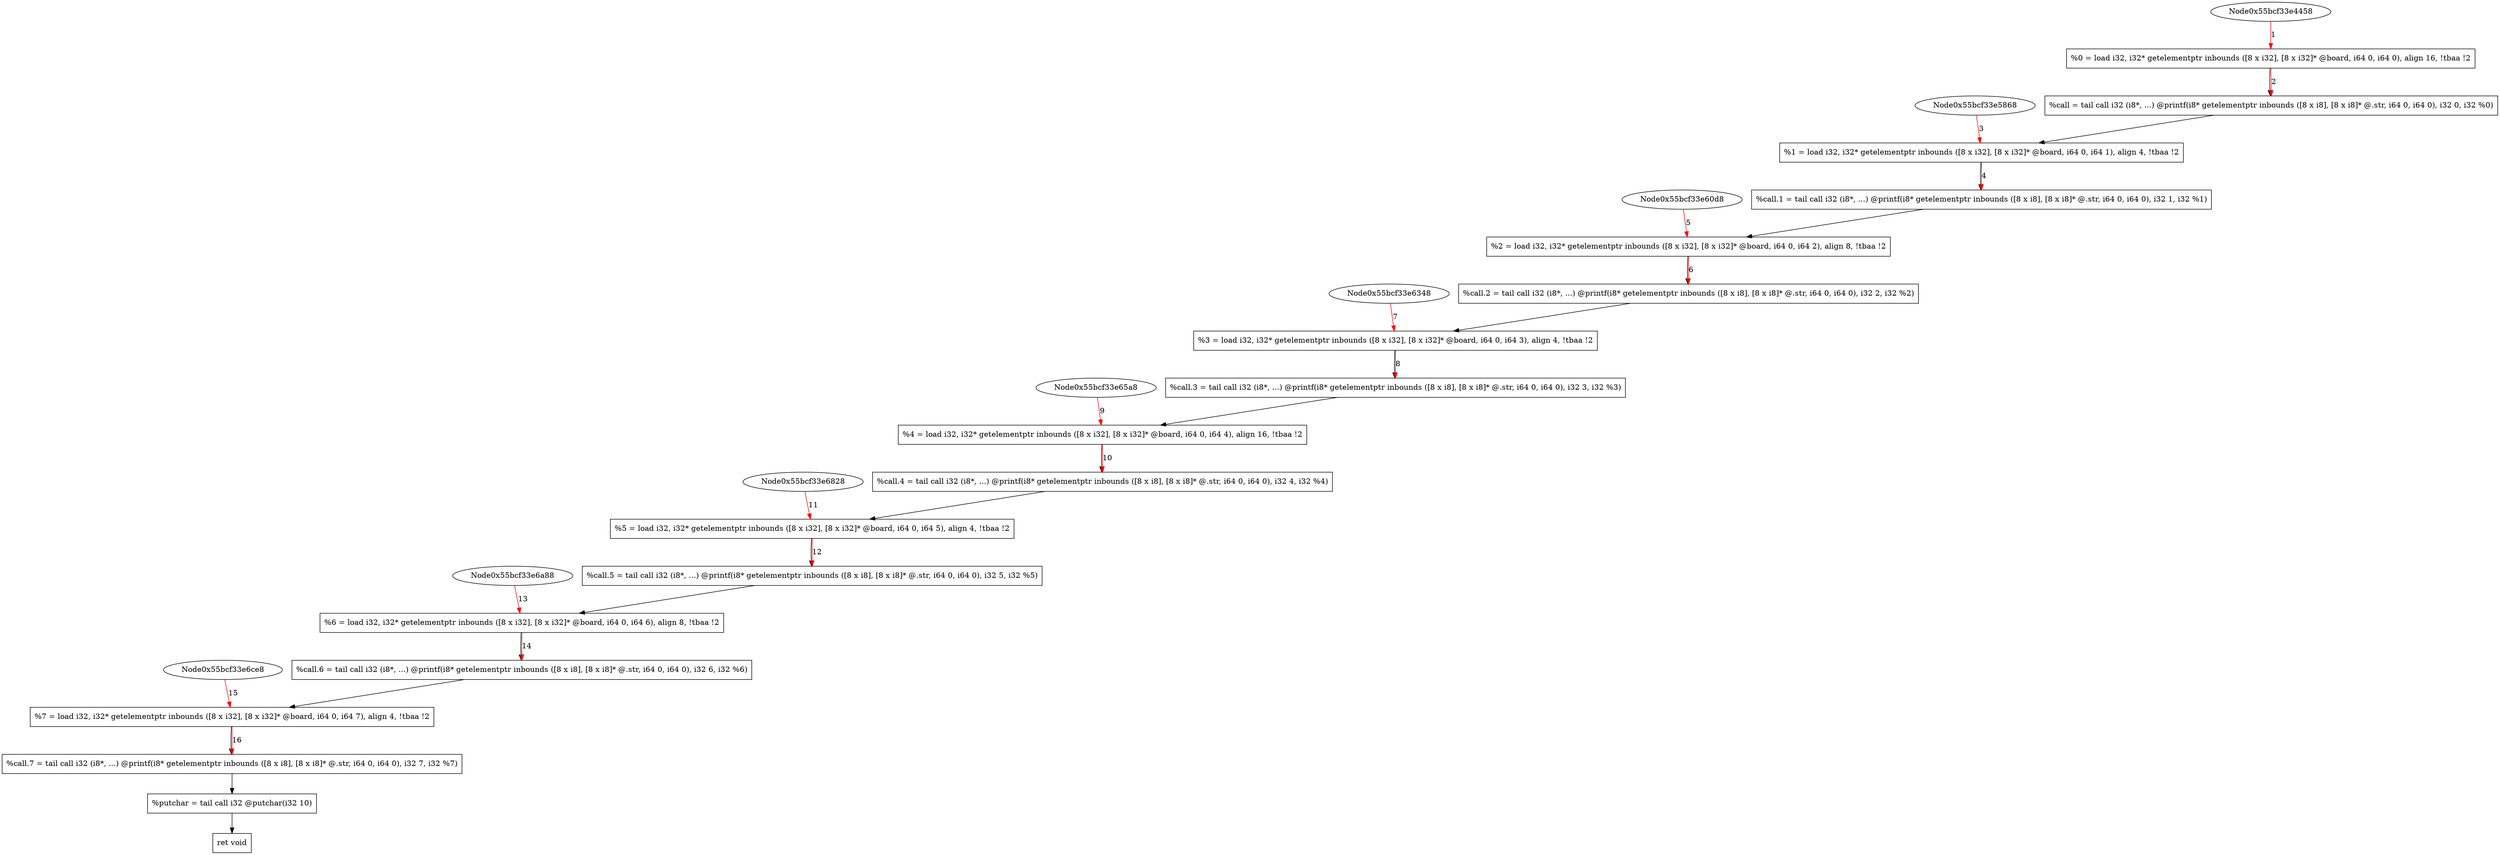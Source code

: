 digraph "CDFG for'show_result' function" {
	Node0x55bcf33e3d68[shape=record, label="  %0 = load i32, i32* getelementptr inbounds ([8 x i32], [8 x i32]* @board, i64 0, i64 0), align 16, !tbaa !2"]
	Node0x55bcf33e5710[shape=record, label="  %call = tail call i32 (i8*, ...) @printf(i8* getelementptr inbounds ([8 x i8], [8 x i8]* @.str, i64 0, i64 0), i32 0, i32 %0)"]
	Node0x55bcf33e58b8[shape=record, label="  %1 = load i32, i32* getelementptr inbounds ([8 x i32], [8 x i32]* @board, i64 0, i64 1), align 4, !tbaa !2"]
	Node0x55bcf33e5fa0[shape=record, label="  %call.1 = tail call i32 (i8*, ...) @printf(i8* getelementptr inbounds ([8 x i8], [8 x i8]* @.str, i64 0, i64 0), i32 1, i32 %1)"]
	Node0x55bcf33e6128[shape=record, label="  %2 = load i32, i32* getelementptr inbounds ([8 x i32], [8 x i32]* @board, i64 0, i64 2), align 8, !tbaa !2"]
	Node0x55bcf33e6230[shape=record, label="  %call.2 = tail call i32 (i8*, ...) @printf(i8* getelementptr inbounds ([8 x i8], [8 x i8]* @.str, i64 0, i64 0), i32 2, i32 %2)"]
	Node0x55bcf33e6398[shape=record, label="  %3 = load i32, i32* getelementptr inbounds ([8 x i32], [8 x i32]* @board, i64 0, i64 3), align 4, !tbaa !2"]
	Node0x55bcf33e6470[shape=record, label="  %call.3 = tail call i32 (i8*, ...) @printf(i8* getelementptr inbounds ([8 x i8], [8 x i8]* @.str, i64 0, i64 0), i32 3, i32 %3)"]
	Node0x55bcf33e65f8[shape=record, label="  %4 = load i32, i32* getelementptr inbounds ([8 x i32], [8 x i32]* @board, i64 0, i64 4), align 16, !tbaa !2"]
	Node0x55bcf33e66f0[shape=record, label="  %call.4 = tail call i32 (i8*, ...) @printf(i8* getelementptr inbounds ([8 x i8], [8 x i8]* @.str, i64 0, i64 0), i32 4, i32 %4)"]
	Node0x55bcf33e6878[shape=record, label="  %5 = load i32, i32* getelementptr inbounds ([8 x i32], [8 x i32]* @board, i64 0, i64 5), align 4, !tbaa !2"]
	Node0x55bcf33e6950[shape=record, label="  %call.5 = tail call i32 (i8*, ...) @printf(i8* getelementptr inbounds ([8 x i8], [8 x i8]* @.str, i64 0, i64 0), i32 5, i32 %5)"]
	Node0x55bcf33e6ad8[shape=record, label="  %6 = load i32, i32* getelementptr inbounds ([8 x i32], [8 x i32]* @board, i64 0, i64 6), align 8, !tbaa !2"]
	Node0x55bcf33e6bb0[shape=record, label="  %call.6 = tail call i32 (i8*, ...) @printf(i8* getelementptr inbounds ([8 x i8], [8 x i8]* @.str, i64 0, i64 0), i32 6, i32 %6)"]
	Node0x55bcf33e6d38[shape=record, label="  %7 = load i32, i32* getelementptr inbounds ([8 x i32], [8 x i32]* @board, i64 0, i64 7), align 4, !tbaa !2"]
	Node0x55bcf33e6e10[shape=record, label="  %call.7 = tail call i32 (i8*, ...) @printf(i8* getelementptr inbounds ([8 x i8], [8 x i8]* @.str, i64 0, i64 0), i32 7, i32 %7)"]
	Node0x55bcf33e6fc0[shape=record, label="  %putchar = tail call i32 @putchar(i32 10)"]
	Node0x55bcf33e7080[shape=record, label="  ret void"]
	Node0x55bcf33e3d68 -> Node0x55bcf33e5710
	Node0x55bcf33e5710 -> Node0x55bcf33e58b8
	Node0x55bcf33e58b8 -> Node0x55bcf33e5fa0
	Node0x55bcf33e5fa0 -> Node0x55bcf33e6128
	Node0x55bcf33e6128 -> Node0x55bcf33e6230
	Node0x55bcf33e6230 -> Node0x55bcf33e6398
	Node0x55bcf33e6398 -> Node0x55bcf33e6470
	Node0x55bcf33e6470 -> Node0x55bcf33e65f8
	Node0x55bcf33e65f8 -> Node0x55bcf33e66f0
	Node0x55bcf33e66f0 -> Node0x55bcf33e6878
	Node0x55bcf33e6878 -> Node0x55bcf33e6950
	Node0x55bcf33e6950 -> Node0x55bcf33e6ad8
	Node0x55bcf33e6ad8 -> Node0x55bcf33e6bb0
	Node0x55bcf33e6bb0 -> Node0x55bcf33e6d38
	Node0x55bcf33e6d38 -> Node0x55bcf33e6e10
	Node0x55bcf33e6e10 -> Node0x55bcf33e6fc0
	Node0x55bcf33e6fc0 -> Node0x55bcf33e7080
edge [color=red]
	Node0x55bcf33e4458 -> Node0x55bcf33e3d68[label="1"]
	Node0x55bcf33e3d68 -> Node0x55bcf33e5710[label="2"]
	Node0x55bcf33e5868 -> Node0x55bcf33e58b8[label="3"]
	Node0x55bcf33e58b8 -> Node0x55bcf33e5fa0[label="4"]
	Node0x55bcf33e60d8 -> Node0x55bcf33e6128[label="5"]
	Node0x55bcf33e6128 -> Node0x55bcf33e6230[label="6"]
	Node0x55bcf33e6348 -> Node0x55bcf33e6398[label="7"]
	Node0x55bcf33e6398 -> Node0x55bcf33e6470[label="8"]
	Node0x55bcf33e65a8 -> Node0x55bcf33e65f8[label="9"]
	Node0x55bcf33e65f8 -> Node0x55bcf33e66f0[label="10"]
	Node0x55bcf33e6828 -> Node0x55bcf33e6878[label="11"]
	Node0x55bcf33e6878 -> Node0x55bcf33e6950[label="12"]
	Node0x55bcf33e6a88 -> Node0x55bcf33e6ad8[label="13"]
	Node0x55bcf33e6ad8 -> Node0x55bcf33e6bb0[label="14"]
	Node0x55bcf33e6ce8 -> Node0x55bcf33e6d38[label="15"]
	Node0x55bcf33e6d38 -> Node0x55bcf33e6e10[label="16"]
}
